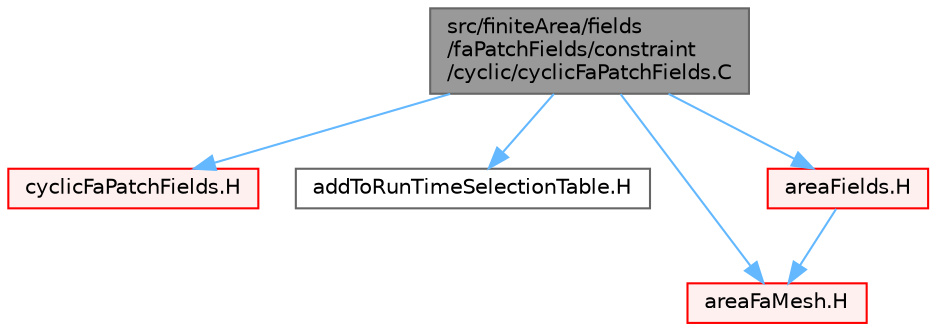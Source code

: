 digraph "src/finiteArea/fields/faPatchFields/constraint/cyclic/cyclicFaPatchFields.C"
{
 // LATEX_PDF_SIZE
  bgcolor="transparent";
  edge [fontname=Helvetica,fontsize=10,labelfontname=Helvetica,labelfontsize=10];
  node [fontname=Helvetica,fontsize=10,shape=box,height=0.2,width=0.4];
  Node1 [id="Node000001",label="src/finiteArea/fields\l/faPatchFields/constraint\l/cyclic/cyclicFaPatchFields.C",height=0.2,width=0.4,color="gray40", fillcolor="grey60", style="filled", fontcolor="black",tooltip=" "];
  Node1 -> Node2 [id="edge1_Node000001_Node000002",color="steelblue1",style="solid",tooltip=" "];
  Node2 [id="Node000002",label="cyclicFaPatchFields.H",height=0.2,width=0.4,color="red", fillcolor="#FFF0F0", style="filled",URL="$cyclicFaPatchFields_8H.html",tooltip=" "];
  Node1 -> Node370 [id="edge2_Node000001_Node000370",color="steelblue1",style="solid",tooltip=" "];
  Node370 [id="Node000370",label="addToRunTimeSelectionTable.H",height=0.2,width=0.4,color="grey40", fillcolor="white", style="filled",URL="$addToRunTimeSelectionTable_8H.html",tooltip="Macros for easy insertion into run-time selection tables."];
  Node1 -> Node285 [id="edge3_Node000001_Node000285",color="steelblue1",style="solid",tooltip=" "];
  Node285 [id="Node000285",label="areaFaMesh.H",height=0.2,width=0.4,color="red", fillcolor="#FFF0F0", style="filled",URL="$areaFaMesh_8H.html",tooltip=" "];
  Node1 -> Node371 [id="edge4_Node000001_Node000371",color="steelblue1",style="solid",tooltip=" "];
  Node371 [id="Node000371",label="areaFields.H",height=0.2,width=0.4,color="red", fillcolor="#FFF0F0", style="filled",URL="$areaFields_8H.html",tooltip=" "];
  Node371 -> Node285 [id="edge5_Node000371_Node000285",color="steelblue1",style="solid",tooltip=" "];
}
